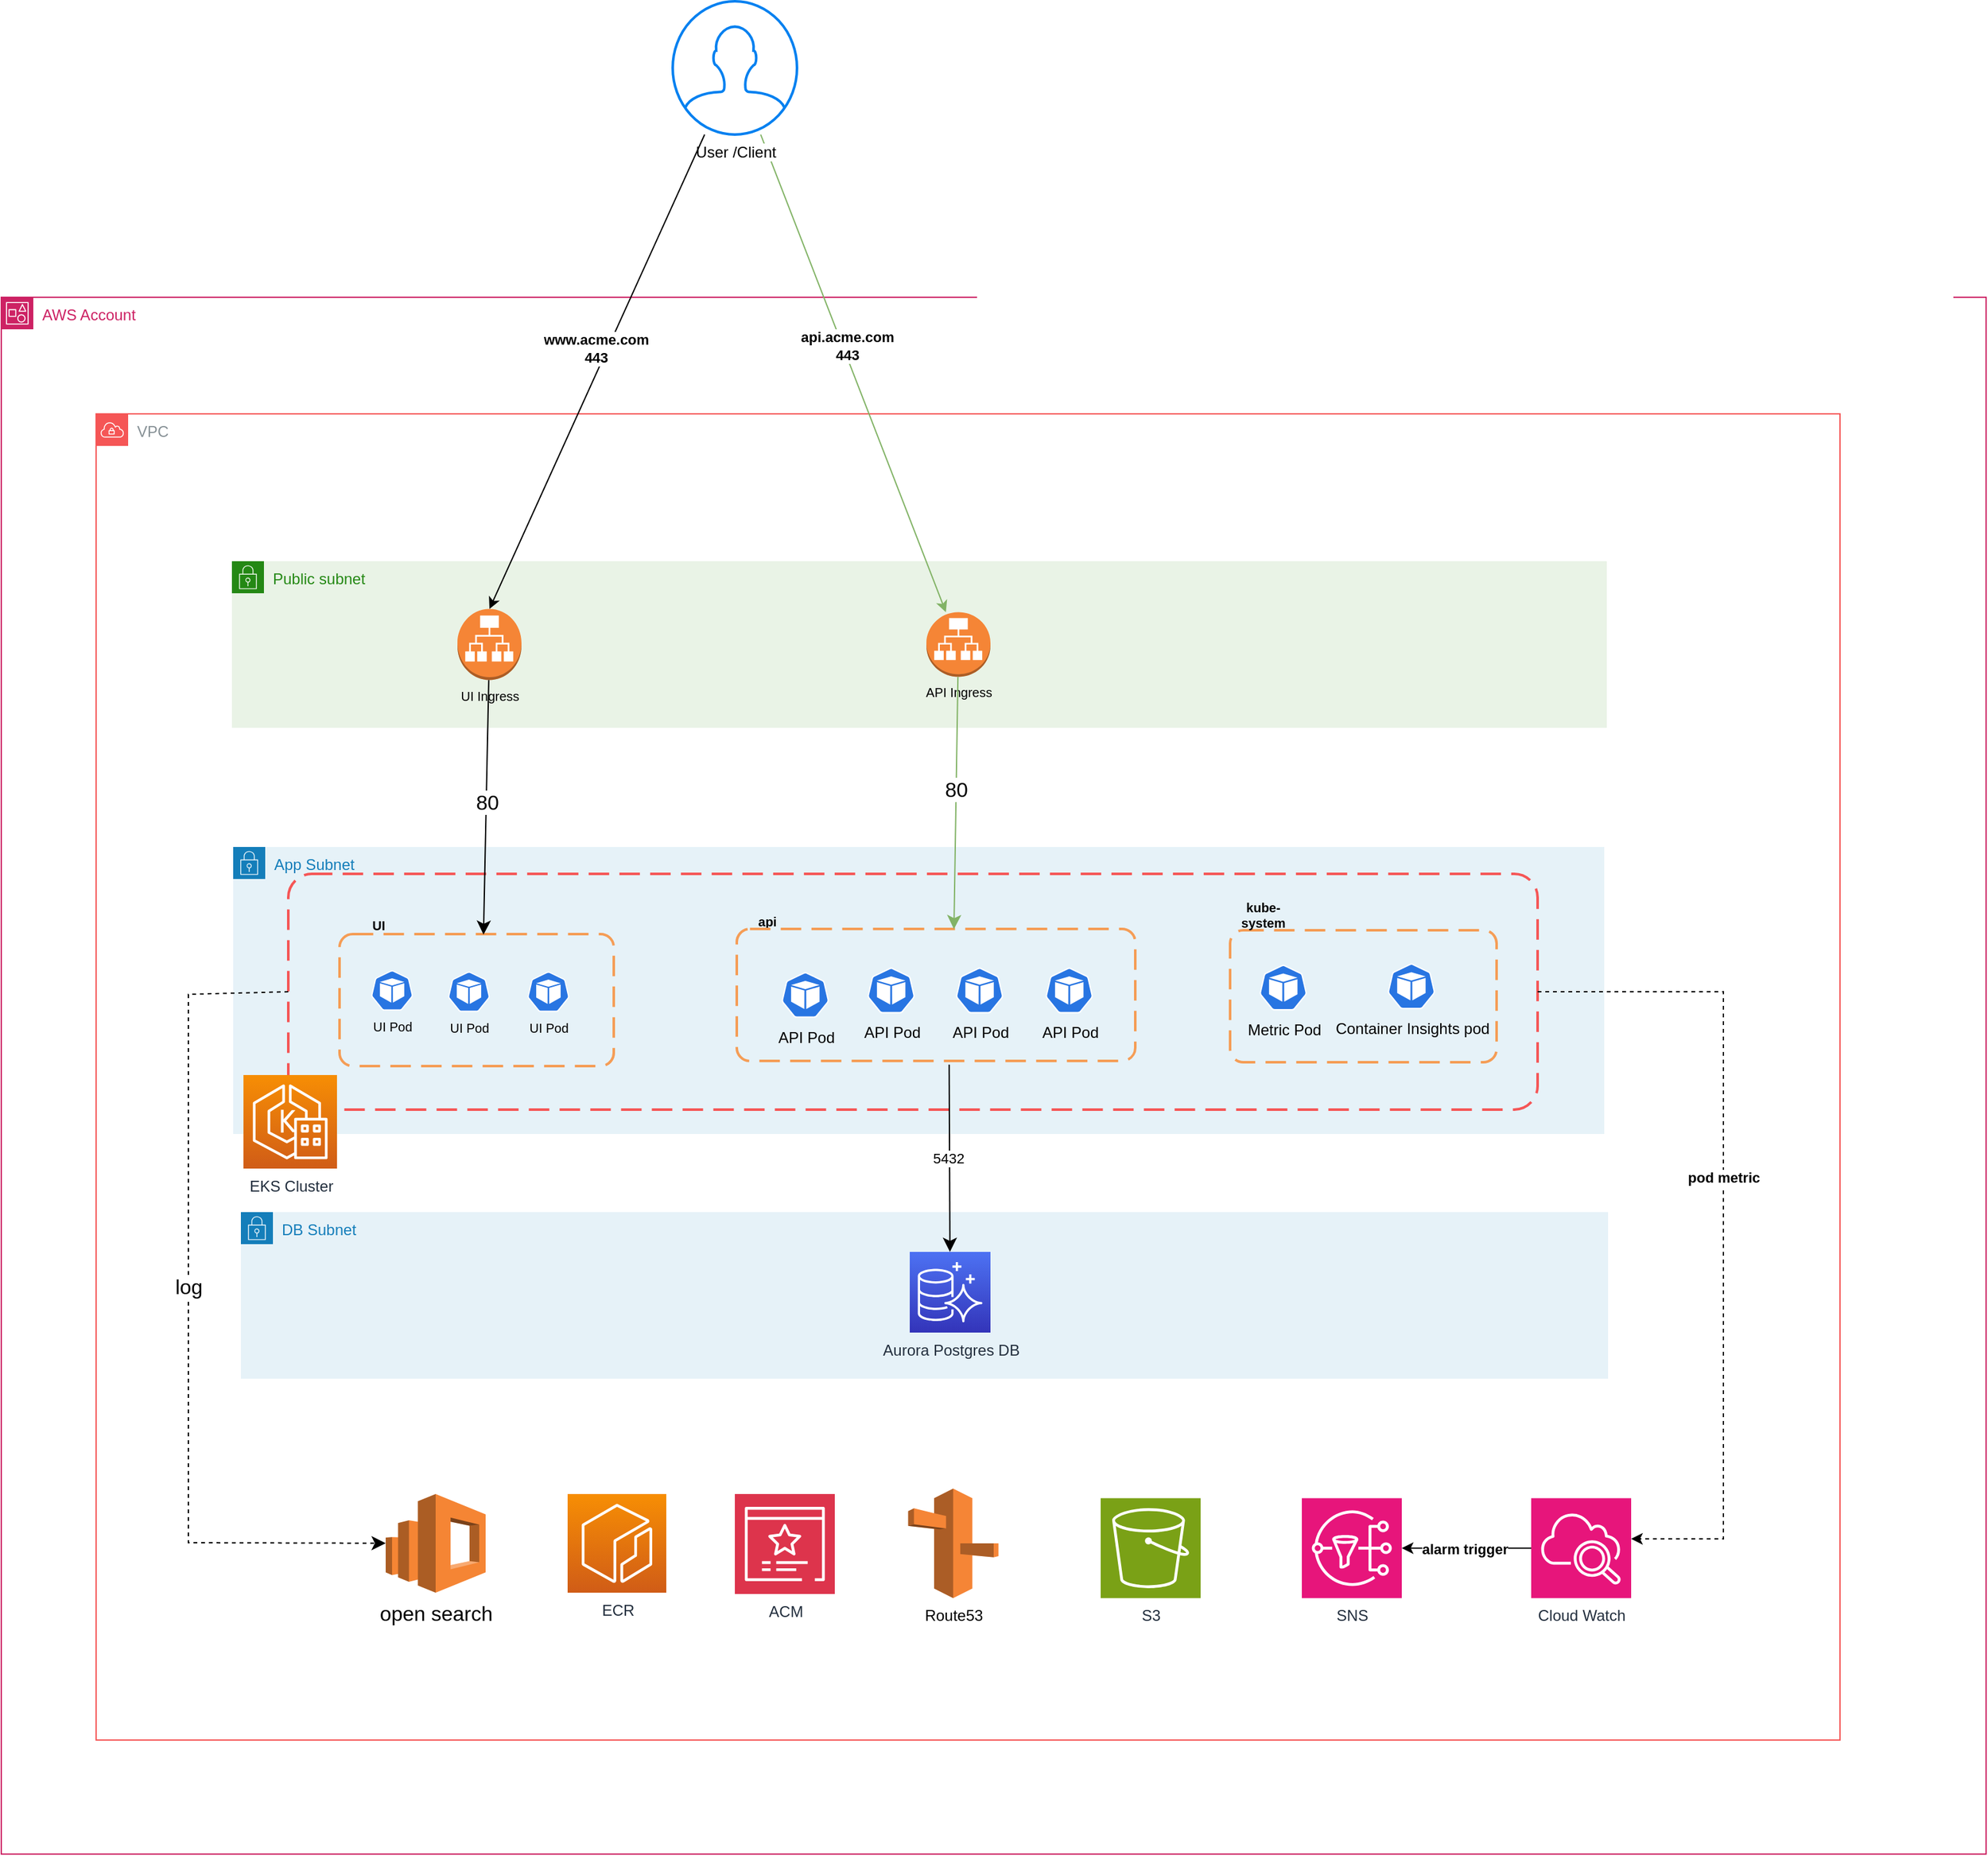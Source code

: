 <mxfile version="21.8.0" type="device">
  <diagram name="Page-1" id="D8Nw5FXwgEszm3tuwScA">
    <mxGraphModel dx="1615" dy="1058" grid="0" gridSize="10" guides="1" tooltips="1" connect="1" arrows="1" fold="1" page="0" pageScale="1" pageWidth="850" pageHeight="1100" math="0" shadow="0">
      <root>
        <mxCell id="0" />
        <mxCell id="1" parent="0" />
        <mxCell id="_K5TgTp11b02C-DQ9G_8-1" value="AWS Account" style="points=[[0,0],[0.25,0],[0.5,0],[0.75,0],[1,0],[1,0.25],[1,0.5],[1,0.75],[1,1],[0.75,1],[0.5,1],[0.25,1],[0,1],[0,0.75],[0,0.5],[0,0.25]];outlineConnect=0;gradientColor=none;html=1;whiteSpace=wrap;fontSize=12;fontStyle=0;container=1;pointerEvents=0;collapsible=0;recursiveResize=0;shape=mxgraph.aws4.group;grIcon=mxgraph.aws4.group_account;strokeColor=#CD2264;fillColor=none;verticalAlign=top;align=left;spacingLeft=30;fontColor=#CD2264;dashed=0;movable=1;resizable=1;rotatable=1;deletable=1;editable=1;locked=0;connectable=1;" parent="1" vertex="1">
          <mxGeometry x="-313" y="86" width="1549" height="1215" as="geometry" />
        </mxCell>
        <mxCell id="_K5TgTp11b02C-DQ9G_8-2" value="VPC" style="sketch=0;outlineConnect=0;gradientColor=none;html=1;whiteSpace=wrap;fontSize=12;fontStyle=0;shape=mxgraph.aws4.group;grIcon=mxgraph.aws4.group_vpc;strokeColor=#f55656;fillColor=none;verticalAlign=top;align=left;spacingLeft=30;fontColor=#879196;dashed=0;movable=1;resizable=1;rotatable=1;deletable=1;editable=1;locked=0;connectable=1;" parent="_K5TgTp11b02C-DQ9G_8-1" vertex="1">
          <mxGeometry x="74" y="91" width="1361" height="1035" as="geometry" />
        </mxCell>
        <mxCell id="SP3IcY2rd0yNS91NgwFC-3" value="Public subnet" style="points=[[0,0],[0.25,0],[0.5,0],[0.75,0],[1,0],[1,0.25],[1,0.5],[1,0.75],[1,1],[0.75,1],[0.5,1],[0.25,1],[0,1],[0,0.75],[0,0.5],[0,0.25]];outlineConnect=0;gradientColor=none;html=1;whiteSpace=wrap;fontSize=12;fontStyle=0;container=1;pointerEvents=0;collapsible=0;recursiveResize=0;shape=mxgraph.aws4.group;grIcon=mxgraph.aws4.group_security_group;grStroke=0;strokeColor=#248814;fillColor=#E9F3E6;verticalAlign=top;align=left;spacingLeft=30;fontColor=#248814;dashed=0;movable=1;resizable=1;rotatable=1;deletable=1;editable=1;locked=0;connectable=1;" parent="_K5TgTp11b02C-DQ9G_8-1" vertex="1">
          <mxGeometry x="180" y="206" width="1073" height="130" as="geometry" />
        </mxCell>
        <mxCell id="SP3IcY2rd0yNS91NgwFC-16" value="UI Ingress" style="outlineConnect=0;dashed=0;verticalLabelPosition=bottom;verticalAlign=top;align=center;html=1;shape=mxgraph.aws3.application_load_balancer;fillColor=#F58536;gradientColor=none;fontSize=10;" parent="SP3IcY2rd0yNS91NgwFC-3" vertex="1">
          <mxGeometry x="176" y="37.25" width="50" height="55.5" as="geometry" />
        </mxCell>
        <mxCell id="SP3IcY2rd0yNS91NgwFC-4" value="App Subnet" style="points=[[0,0],[0.25,0],[0.5,0],[0.75,0],[1,0],[1,0.25],[1,0.5],[1,0.75],[1,1],[0.75,1],[0.5,1],[0.25,1],[0,1],[0,0.75],[0,0.5],[0,0.25]];outlineConnect=0;gradientColor=none;html=1;whiteSpace=wrap;fontSize=12;fontStyle=0;container=0;pointerEvents=0;collapsible=0;recursiveResize=0;shape=mxgraph.aws4.group;grIcon=mxgraph.aws4.group_security_group;grStroke=0;strokeColor=#147EBA;fillColor=#E6F2F8;verticalAlign=top;align=left;spacingLeft=30;fontColor=#147EBA;dashed=0;" parent="_K5TgTp11b02C-DQ9G_8-1" vertex="1">
          <mxGeometry x="181" y="429" width="1070" height="224" as="geometry" />
        </mxCell>
        <mxCell id="KCucEBvM2V7j6gohzdWu-1" value="" style="rounded=1;arcSize=10;dashed=1;strokeColor=#f55656;fillColor=none;gradientColor=none;dashPattern=8 4;strokeWidth=2;fontSize=16;" parent="_K5TgTp11b02C-DQ9G_8-1" vertex="1">
          <mxGeometry x="224" y="450" width="975" height="184" as="geometry" />
        </mxCell>
        <mxCell id="SP3IcY2rd0yNS91NgwFC-28" value="DB Subnet" style="points=[[0,0],[0.25,0],[0.5,0],[0.75,0],[1,0],[1,0.25],[1,0.5],[1,0.75],[1,1],[0.75,1],[0.5,1],[0.25,1],[0,1],[0,0.75],[0,0.5],[0,0.25]];outlineConnect=0;gradientColor=none;html=1;whiteSpace=wrap;fontSize=12;fontStyle=0;container=1;pointerEvents=0;collapsible=0;recursiveResize=0;shape=mxgraph.aws4.group;grIcon=mxgraph.aws4.group_security_group;grStroke=0;strokeColor=#147EBA;fillColor=#E6F2F8;verticalAlign=top;align=left;spacingLeft=30;fontColor=#147EBA;dashed=1;" parent="_K5TgTp11b02C-DQ9G_8-1" vertex="1">
          <mxGeometry x="187" y="714" width="1067" height="130" as="geometry" />
        </mxCell>
        <mxCell id="SP3IcY2rd0yNS91NgwFC-53" style="edgeStyle=none;curved=0;rounded=0;orthogonalLoop=1;jettySize=auto;html=1;fontSize=12;startSize=8;endSize=8;dashed=1;exitX=0;exitY=0.5;exitDx=0;exitDy=0;" parent="_K5TgTp11b02C-DQ9G_8-1" source="KCucEBvM2V7j6gohzdWu-1" target="SP3IcY2rd0yNS91NgwFC-51" edge="1">
          <mxGeometry relative="1" as="geometry">
            <Array as="points">
              <mxPoint x="146" y="544" />
              <mxPoint x="146" y="972" />
            </Array>
          </mxGeometry>
        </mxCell>
        <mxCell id="SP3IcY2rd0yNS91NgwFC-54" value="log" style="edgeLabel;html=1;align=center;verticalAlign=middle;resizable=0;points=[];fontSize=16;" parent="SP3IcY2rd0yNS91NgwFC-53" vertex="1" connectable="0">
          <mxGeometry x="-0.075" relative="1" as="geometry">
            <mxPoint as="offset" />
          </mxGeometry>
        </mxCell>
        <mxCell id="SP3IcY2rd0yNS91NgwFC-6" value="" style="rounded=1;arcSize=10;dashed=1;strokeColor=#F59D56;fillColor=none;gradientColor=none;dashPattern=8 4;strokeWidth=2;fontSize=16;" parent="_K5TgTp11b02C-DQ9G_8-1" vertex="1">
          <mxGeometry x="264" y="497" width="214" height="103" as="geometry" />
        </mxCell>
        <mxCell id="SP3IcY2rd0yNS91NgwFC-15" value="UI Pod" style="sketch=0;html=1;dashed=0;whitespace=wrap;fillColor=#2875E2;strokeColor=#ffffff;points=[[0.005,0.63,0],[0.1,0.2,0],[0.9,0.2,0],[0.5,0,0],[0.995,0.63,0],[0.72,0.99,0],[0.5,1,0],[0.28,0.99,0]];verticalLabelPosition=bottom;align=center;verticalAlign=top;shape=mxgraph.kubernetes.icon;prIcon=pod;fontSize=10;" parent="_K5TgTp11b02C-DQ9G_8-1" vertex="1">
          <mxGeometry x="284" y="525.25" width="42" height="31.5" as="geometry" />
        </mxCell>
        <mxCell id="SP3IcY2rd0yNS91NgwFC-17" style="edgeStyle=none;curved=1;rounded=0;orthogonalLoop=1;jettySize=auto;html=1;entryX=0.525;entryY=0.004;entryDx=0;entryDy=0;entryPerimeter=0;fontSize=12;startSize=8;endSize=8;" parent="_K5TgTp11b02C-DQ9G_8-1" source="SP3IcY2rd0yNS91NgwFC-16" target="SP3IcY2rd0yNS91NgwFC-6" edge="1">
          <mxGeometry relative="1" as="geometry" />
        </mxCell>
        <mxCell id="SP3IcY2rd0yNS91NgwFC-18" value="80" style="edgeLabel;html=1;align=center;verticalAlign=middle;resizable=0;points=[];fontSize=16;" parent="SP3IcY2rd0yNS91NgwFC-17" vertex="1" connectable="0">
          <mxGeometry x="-0.046" relative="1" as="geometry">
            <mxPoint as="offset" />
          </mxGeometry>
        </mxCell>
        <mxCell id="SP3IcY2rd0yNS91NgwFC-26" value="&lt;b&gt;UI&amp;nbsp;&lt;/b&gt;" style="text;html=1;strokeColor=none;fillColor=none;align=center;verticalAlign=middle;whiteSpace=wrap;rounded=0;fontSize=10;" parent="_K5TgTp11b02C-DQ9G_8-1" vertex="1">
          <mxGeometry x="266" y="475" width="60" height="30" as="geometry" />
        </mxCell>
        <mxCell id="SP3IcY2rd0yNS91NgwFC-51" value="open search" style="outlineConnect=0;dashed=0;verticalLabelPosition=bottom;verticalAlign=top;align=center;html=1;shape=mxgraph.aws3.elasticsearch_service;fillColor=#F58534;gradientColor=none;fontSize=16;" parent="_K5TgTp11b02C-DQ9G_8-1" vertex="1">
          <mxGeometry x="300" y="934" width="78" height="77" as="geometry" />
        </mxCell>
        <mxCell id="SP3IcY2rd0yNS91NgwFC-82" value="ECR" style="sketch=0;points=[[0,0,0],[0.25,0,0],[0.5,0,0],[0.75,0,0],[1,0,0],[0,1,0],[0.25,1,0],[0.5,1,0],[0.75,1,0],[1,1,0],[0,0.25,0],[0,0.5,0],[0,0.75,0],[1,0.25,0],[1,0.5,0],[1,0.75,0]];outlineConnect=0;fontColor=#232F3E;gradientColor=#F78E04;gradientDirection=north;fillColor=#D05C17;strokeColor=#ffffff;dashed=0;verticalLabelPosition=bottom;verticalAlign=top;align=center;html=1;fontSize=12;fontStyle=0;aspect=fixed;shape=mxgraph.aws4.resourceIcon;resIcon=mxgraph.aws4.ecr;" parent="_K5TgTp11b02C-DQ9G_8-1" vertex="1">
          <mxGeometry x="442" y="934" width="77" height="77" as="geometry" />
        </mxCell>
        <mxCell id="SP3IcY2rd0yNS91NgwFC-5" value="EKS Cluster" style="sketch=0;points=[[0,0,0],[0.25,0,0],[0.5,0,0],[0.75,0,0],[1,0,0],[0,1,0],[0.25,1,0],[0.5,1,0],[0.75,1,0],[1,1,0],[0,0.25,0],[0,0.5,0],[0,0.75,0],[1,0.25,0],[1,0.5,0],[1,0.75,0]];outlineConnect=0;fontColor=#232F3E;gradientColor=#F78E04;gradientDirection=north;fillColor=#D05C17;strokeColor=#ffffff;dashed=0;verticalLabelPosition=bottom;verticalAlign=top;align=center;html=1;fontSize=12;fontStyle=0;aspect=fixed;shape=mxgraph.aws4.resourceIcon;resIcon=mxgraph.aws4.eks_anywhere;" parent="_K5TgTp11b02C-DQ9G_8-1" vertex="1">
          <mxGeometry x="189" y="607" width="73" height="73" as="geometry" />
        </mxCell>
        <mxCell id="iGsWUzOrBs5eR6An87N_-11" value="&lt;b&gt;api&lt;/b&gt;" style="text;html=1;strokeColor=none;fillColor=none;align=center;verticalAlign=middle;whiteSpace=wrap;rounded=0;fontSize=10;" parent="_K5TgTp11b02C-DQ9G_8-1" vertex="1">
          <mxGeometry x="568" y="472" width="60" height="30" as="geometry" />
        </mxCell>
        <mxCell id="Ws0uSQMyUyCY-R3nEcLO-1" value="UI Pod" style="sketch=0;html=1;dashed=0;whitespace=wrap;fillColor=#2875E2;strokeColor=#ffffff;points=[[0.005,0.63,0],[0.1,0.2,0],[0.9,0.2,0],[0.5,0,0],[0.995,0.63,0],[0.72,0.99,0],[0.5,1,0],[0.28,0.99,0]];verticalLabelPosition=bottom;align=center;verticalAlign=top;shape=mxgraph.kubernetes.icon;prIcon=pod;fontSize=10;" vertex="1" parent="_K5TgTp11b02C-DQ9G_8-1">
          <mxGeometry x="344" y="526.25" width="42" height="31.5" as="geometry" />
        </mxCell>
        <mxCell id="Ws0uSQMyUyCY-R3nEcLO-2" value="UI Pod" style="sketch=0;html=1;dashed=0;whitespace=wrap;fillColor=#2875E2;strokeColor=#ffffff;points=[[0.005,0.63,0],[0.1,0.2,0],[0.9,0.2,0],[0.5,0,0],[0.995,0.63,0],[0.72,0.99,0],[0.5,1,0],[0.28,0.99,0]];verticalLabelPosition=bottom;align=center;verticalAlign=top;shape=mxgraph.kubernetes.icon;prIcon=pod;fontSize=10;" vertex="1" parent="_K5TgTp11b02C-DQ9G_8-1">
          <mxGeometry x="406" y="526.25" width="42" height="31.5" as="geometry" />
        </mxCell>
        <mxCell id="SP3IcY2rd0yNS91NgwFC-31" value="Aurora Postgres DB" style="sketch=0;points=[[0,0,0],[0.25,0,0],[0.5,0,0],[0.75,0,0],[1,0,0],[0,1,0],[0.25,1,0],[0.5,1,0],[0.75,1,0],[1,1,0],[0,0.25,0],[0,0.5,0],[0,0.75,0],[1,0.25,0],[1,0.5,0],[1,0.75,0]];outlineConnect=0;fontColor=#232F3E;gradientColor=#4D72F3;gradientDirection=north;fillColor=#3334B9;strokeColor=#ffffff;dashed=0;verticalLabelPosition=bottom;verticalAlign=top;align=center;html=1;fontSize=12;fontStyle=0;aspect=fixed;shape=mxgraph.aws4.resourceIcon;resIcon=mxgraph.aws4.aurora;" parent="_K5TgTp11b02C-DQ9G_8-1" vertex="1">
          <mxGeometry x="709" y="745" width="63" height="63" as="geometry" />
        </mxCell>
        <mxCell id="Ws0uSQMyUyCY-R3nEcLO-8" value="ACM" style="sketch=0;points=[[0,0,0],[0.25,0,0],[0.5,0,0],[0.75,0,0],[1,0,0],[0,1,0],[0.25,1,0],[0.5,1,0],[0.75,1,0],[1,1,0],[0,0.25,0],[0,0.5,0],[0,0.75,0],[1,0.25,0],[1,0.5,0],[1,0.75,0]];outlineConnect=0;fontColor=#232F3E;fillColor=#DD344C;strokeColor=#ffffff;dashed=0;verticalLabelPosition=bottom;verticalAlign=top;align=center;html=1;fontSize=12;fontStyle=0;aspect=fixed;shape=mxgraph.aws4.resourceIcon;resIcon=mxgraph.aws4.certificate_manager_3;" vertex="1" parent="_K5TgTp11b02C-DQ9G_8-1">
          <mxGeometry x="572.5" y="934" width="78" height="78" as="geometry" />
        </mxCell>
        <mxCell id="Ws0uSQMyUyCY-R3nEcLO-9" value="" style="rounded=1;arcSize=10;dashed=1;strokeColor=#F59D56;fillColor=none;gradientColor=none;dashPattern=8 4;strokeWidth=2;fontSize=16;" vertex="1" parent="_K5TgTp11b02C-DQ9G_8-1">
          <mxGeometry x="959" y="494" width="208" height="103" as="geometry" />
        </mxCell>
        <mxCell id="Ws0uSQMyUyCY-R3nEcLO-10" value="Metric Pod" style="sketch=0;html=1;dashed=0;whitespace=wrap;fillColor=#2875E2;strokeColor=#ffffff;points=[[0.005,0.63,0],[0.1,0.2,0],[0.9,0.2,0],[0.5,0,0],[0.995,0.63,0],[0.72,0.99,0],[0.5,1,0],[0.28,0.99,0]];verticalLabelPosition=bottom;align=center;verticalAlign=top;shape=mxgraph.kubernetes.icon;prIcon=pod;fontSize=12;" vertex="1" parent="_K5TgTp11b02C-DQ9G_8-1">
          <mxGeometry x="982" y="519.75" width="37" height="38" as="geometry" />
        </mxCell>
        <mxCell id="Ws0uSQMyUyCY-R3nEcLO-11" value="Container&amp;nbsp;Insights pod" style="sketch=0;html=1;dashed=0;whitespace=wrap;fillColor=#2875E2;strokeColor=#ffffff;points=[[0.005,0.63,0],[0.1,0.2,0],[0.9,0.2,0],[0.5,0,0],[0.995,0.63,0],[0.72,0.99,0],[0.5,1,0],[0.28,0.99,0]];verticalLabelPosition=bottom;align=center;verticalAlign=top;shape=mxgraph.kubernetes.icon;prIcon=pod;fontSize=12;" vertex="1" parent="_K5TgTp11b02C-DQ9G_8-1">
          <mxGeometry x="1082" y="518.75" width="37" height="38" as="geometry" />
        </mxCell>
        <mxCell id="Ws0uSQMyUyCY-R3nEcLO-12" value="&lt;b&gt;kube-system&lt;/b&gt;" style="text;html=1;strokeColor=none;fillColor=none;align=center;verticalAlign=middle;whiteSpace=wrap;rounded=0;fontSize=10;" vertex="1" parent="_K5TgTp11b02C-DQ9G_8-1">
          <mxGeometry x="955" y="467" width="60" height="30" as="geometry" />
        </mxCell>
        <mxCell id="Ws0uSQMyUyCY-R3nEcLO-14" style="edgeStyle=orthogonalEdgeStyle;rounded=0;orthogonalLoop=1;jettySize=auto;html=1;dashed=1;exitX=1;exitY=0.5;exitDx=0;exitDy=0;" edge="1" parent="_K5TgTp11b02C-DQ9G_8-1" source="KCucEBvM2V7j6gohzdWu-1" target="Ws0uSQMyUyCY-R3nEcLO-13">
          <mxGeometry relative="1" as="geometry">
            <Array as="points">
              <mxPoint x="1344" y="542" />
              <mxPoint x="1344" y="969" />
            </Array>
          </mxGeometry>
        </mxCell>
        <mxCell id="Ws0uSQMyUyCY-R3nEcLO-15" value="pod metric" style="edgeLabel;html=1;align=center;verticalAlign=middle;resizable=0;points=[];fontStyle=1" vertex="1" connectable="0" parent="Ws0uSQMyUyCY-R3nEcLO-14">
          <mxGeometry x="-0.099" relative="1" as="geometry">
            <mxPoint as="offset" />
          </mxGeometry>
        </mxCell>
        <mxCell id="Ws0uSQMyUyCY-R3nEcLO-13" value="Cloud Watch" style="sketch=0;points=[[0,0,0],[0.25,0,0],[0.5,0,0],[0.75,0,0],[1,0,0],[0,1,0],[0.25,1,0],[0.5,1,0],[0.75,1,0],[1,1,0],[0,0.25,0],[0,0.5,0],[0,0.75,0],[1,0.25,0],[1,0.5,0],[1,0.75,0]];points=[[0,0,0],[0.25,0,0],[0.5,0,0],[0.75,0,0],[1,0,0],[0,1,0],[0.25,1,0],[0.5,1,0],[0.75,1,0],[1,1,0],[0,0.25,0],[0,0.5,0],[0,0.75,0],[1,0.25,0],[1,0.5,0],[1,0.75,0]];outlineConnect=0;fontColor=#232F3E;fillColor=#E7157B;strokeColor=#ffffff;dashed=0;verticalLabelPosition=bottom;verticalAlign=top;align=center;html=1;fontSize=12;fontStyle=0;aspect=fixed;shape=mxgraph.aws4.resourceIcon;resIcon=mxgraph.aws4.cloudwatch_2;" vertex="1" parent="_K5TgTp11b02C-DQ9G_8-1">
          <mxGeometry x="1194" y="937.25" width="78" height="78" as="geometry" />
        </mxCell>
        <mxCell id="Ws0uSQMyUyCY-R3nEcLO-16" value="SNS" style="sketch=0;points=[[0,0,0],[0.25,0,0],[0.5,0,0],[0.75,0,0],[1,0,0],[0,1,0],[0.25,1,0],[0.5,1,0],[0.75,1,0],[1,1,0],[0,0.25,0],[0,0.5,0],[0,0.75,0],[1,0.25,0],[1,0.5,0],[1,0.75,0]];outlineConnect=0;fontColor=#232F3E;fillColor=#E7157B;strokeColor=#ffffff;dashed=0;verticalLabelPosition=bottom;verticalAlign=top;align=center;html=1;fontSize=12;fontStyle=0;aspect=fixed;shape=mxgraph.aws4.resourceIcon;resIcon=mxgraph.aws4.sns;" vertex="1" parent="_K5TgTp11b02C-DQ9G_8-1">
          <mxGeometry x="1015" y="937.25" width="78" height="78" as="geometry" />
        </mxCell>
        <mxCell id="Ws0uSQMyUyCY-R3nEcLO-17" style="edgeStyle=orthogonalEdgeStyle;rounded=0;orthogonalLoop=1;jettySize=auto;html=1;entryX=1;entryY=0.5;entryDx=0;entryDy=0;entryPerimeter=0;" edge="1" parent="_K5TgTp11b02C-DQ9G_8-1" source="Ws0uSQMyUyCY-R3nEcLO-13" target="Ws0uSQMyUyCY-R3nEcLO-16">
          <mxGeometry relative="1" as="geometry" />
        </mxCell>
        <mxCell id="Ws0uSQMyUyCY-R3nEcLO-18" value="alarm trigger" style="edgeLabel;html=1;align=center;verticalAlign=middle;resizable=0;points=[];fontStyle=1" vertex="1" connectable="0" parent="Ws0uSQMyUyCY-R3nEcLO-17">
          <mxGeometry x="0.036" relative="1" as="geometry">
            <mxPoint as="offset" />
          </mxGeometry>
        </mxCell>
        <mxCell id="Ws0uSQMyUyCY-R3nEcLO-19" value="S3" style="sketch=0;points=[[0,0,0],[0.25,0,0],[0.5,0,0],[0.75,0,0],[1,0,0],[0,1,0],[0.25,1,0],[0.5,1,0],[0.75,1,0],[1,1,0],[0,0.25,0],[0,0.5,0],[0,0.75,0],[1,0.25,0],[1,0.5,0],[1,0.75,0]];outlineConnect=0;fontColor=#232F3E;fillColor=#7AA116;strokeColor=#ffffff;dashed=0;verticalLabelPosition=bottom;verticalAlign=top;align=center;html=1;fontSize=12;fontStyle=0;aspect=fixed;shape=mxgraph.aws4.resourceIcon;resIcon=mxgraph.aws4.s3;" vertex="1" parent="_K5TgTp11b02C-DQ9G_8-1">
          <mxGeometry x="858" y="937.25" width="78" height="78" as="geometry" />
        </mxCell>
        <mxCell id="Ws0uSQMyUyCY-R3nEcLO-28" value="Route53" style="outlineConnect=0;dashed=0;verticalLabelPosition=bottom;verticalAlign=top;align=center;html=1;shape=mxgraph.aws3.route_53;fillColor=#F58536;gradientColor=none;" vertex="1" parent="_K5TgTp11b02C-DQ9G_8-1">
          <mxGeometry x="707.75" y="929.75" width="70.5" height="85.5" as="geometry" />
        </mxCell>
        <mxCell id="SP3IcY2rd0yNS91NgwFC-22" value="API Ingress" style="outlineConnect=0;dashed=0;verticalLabelPosition=bottom;verticalAlign=top;align=center;html=1;shape=mxgraph.aws3.application_load_balancer;fillColor=#F58536;gradientColor=none;fontSize=10;" parent="_K5TgTp11b02C-DQ9G_8-1" vertex="1">
          <mxGeometry x="722" y="245.75" width="50" height="50.5" as="geometry" />
        </mxCell>
        <mxCell id="iGsWUzOrBs5eR6An87N_-6" value="" style="rounded=1;arcSize=10;dashed=1;strokeColor=#F59D56;fillColor=none;gradientColor=none;dashPattern=8 4;strokeWidth=2;fontSize=16;" parent="1" vertex="1">
          <mxGeometry x="261" y="579" width="311" height="103" as="geometry" />
        </mxCell>
        <mxCell id="iGsWUzOrBs5eR6An87N_-7" value="API Pod" style="sketch=0;html=1;dashed=0;whitespace=wrap;fillColor=#2875E2;strokeColor=#ffffff;points=[[0.005,0.63,0],[0.1,0.2,0],[0.9,0.2,0],[0.5,0,0],[0.995,0.63,0],[0.72,0.99,0],[0.5,1,0],[0.28,0.99,0]];verticalLabelPosition=bottom;align=center;verticalAlign=top;shape=mxgraph.kubernetes.icon;prIcon=pod;fontSize=12;" parent="1" vertex="1">
          <mxGeometry x="296" y="611.5" width="37" height="38" as="geometry" />
        </mxCell>
        <mxCell id="iGsWUzOrBs5eR6An87N_-9" style="edgeStyle=none;curved=1;rounded=0;orthogonalLoop=1;jettySize=auto;html=1;entryX=0.545;entryY=0.001;entryDx=0;entryDy=0;entryPerimeter=0;fontSize=12;startSize=8;endSize=8;strokeColor=#82b366;fillColor=#d5e8d4;" parent="1" source="SP3IcY2rd0yNS91NgwFC-22" target="iGsWUzOrBs5eR6An87N_-6" edge="1">
          <mxGeometry relative="1" as="geometry" />
        </mxCell>
        <mxCell id="iGsWUzOrBs5eR6An87N_-10" value="80" style="edgeLabel;html=1;align=center;verticalAlign=middle;resizable=0;points=[];fontSize=16;" parent="iGsWUzOrBs5eR6An87N_-9" vertex="1" connectable="0">
          <mxGeometry x="-0.104" relative="1" as="geometry">
            <mxPoint as="offset" />
          </mxGeometry>
        </mxCell>
        <mxCell id="Ws0uSQMyUyCY-R3nEcLO-3" value="API Pod" style="sketch=0;html=1;dashed=0;whitespace=wrap;fillColor=#2875E2;strokeColor=#ffffff;points=[[0.005,0.63,0],[0.1,0.2,0],[0.9,0.2,0],[0.5,0,0],[0.995,0.63,0],[0.72,0.99,0],[0.5,1,0],[0.28,0.99,0]];verticalLabelPosition=bottom;align=center;verticalAlign=top;shape=mxgraph.kubernetes.icon;prIcon=pod;fontSize=12;" vertex="1" parent="1">
          <mxGeometry x="363" y="608" width="37" height="38" as="geometry" />
        </mxCell>
        <mxCell id="Ws0uSQMyUyCY-R3nEcLO-4" value="API Pod" style="sketch=0;html=1;dashed=0;whitespace=wrap;fillColor=#2875E2;strokeColor=#ffffff;points=[[0.005,0.63,0],[0.1,0.2,0],[0.9,0.2,0],[0.5,0,0],[0.995,0.63,0],[0.72,0.99,0],[0.5,1,0],[0.28,0.99,0]];verticalLabelPosition=bottom;align=center;verticalAlign=top;shape=mxgraph.kubernetes.icon;prIcon=pod;fontSize=12;" vertex="1" parent="1">
          <mxGeometry x="432" y="608" width="37" height="38" as="geometry" />
        </mxCell>
        <mxCell id="Ws0uSQMyUyCY-R3nEcLO-5" value="API Pod" style="sketch=0;html=1;dashed=0;whitespace=wrap;fillColor=#2875E2;strokeColor=#ffffff;points=[[0.005,0.63,0],[0.1,0.2,0],[0.9,0.2,0],[0.5,0,0],[0.995,0.63,0],[0.72,0.99,0],[0.5,1,0],[0.28,0.99,0]];verticalLabelPosition=bottom;align=center;verticalAlign=top;shape=mxgraph.kubernetes.icon;prIcon=pod;fontSize=12;" vertex="1" parent="1">
          <mxGeometry x="502" y="608" width="37" height="38" as="geometry" />
        </mxCell>
        <mxCell id="SP3IcY2rd0yNS91NgwFC-33" style="edgeStyle=none;curved=1;rounded=0;orthogonalLoop=1;jettySize=auto;html=1;fontSize=15;startSize=8;endSize=8;exitX=0.533;exitY=1.028;exitDx=0;exitDy=0;exitPerimeter=0;" parent="1" source="iGsWUzOrBs5eR6An87N_-6" target="SP3IcY2rd0yNS91NgwFC-31" edge="1">
          <mxGeometry relative="1" as="geometry">
            <mxPoint x="507.812" y="684" as="sourcePoint" />
          </mxGeometry>
        </mxCell>
        <mxCell id="Ws0uSQMyUyCY-R3nEcLO-6" value="5432" style="edgeLabel;html=1;align=center;verticalAlign=middle;resizable=0;points=[];" vertex="1" connectable="0" parent="SP3IcY2rd0yNS91NgwFC-33">
          <mxGeometry x="-0.008" y="-1" relative="1" as="geometry">
            <mxPoint as="offset" />
          </mxGeometry>
        </mxCell>
        <mxCell id="Ws0uSQMyUyCY-R3nEcLO-26" style="rounded=0;orthogonalLoop=1;jettySize=auto;html=1;fillColor=#d5e8d4;strokeColor=#82b366;" edge="1" parent="1" source="Ws0uSQMyUyCY-R3nEcLO-20" target="SP3IcY2rd0yNS91NgwFC-22">
          <mxGeometry relative="1" as="geometry" />
        </mxCell>
        <mxCell id="Ws0uSQMyUyCY-R3nEcLO-27" value="api.acme.com&lt;br&gt;443" style="edgeLabel;html=1;align=center;verticalAlign=middle;resizable=0;points=[];fontStyle=1" vertex="1" connectable="0" parent="Ws0uSQMyUyCY-R3nEcLO-26">
          <mxGeometry x="-0.296" y="-1" relative="1" as="geometry">
            <mxPoint x="17" y="33" as="offset" />
          </mxGeometry>
        </mxCell>
        <mxCell id="Ws0uSQMyUyCY-R3nEcLO-20" value="User /Client" style="html=1;verticalLabelPosition=bottom;align=center;labelBackgroundColor=#ffffff;verticalAlign=top;strokeWidth=2;strokeColor=#0080F0;shadow=0;dashed=0;shape=mxgraph.ios7.icons.user;" vertex="1" parent="1">
          <mxGeometry x="211" y="-145" width="97" height="104" as="geometry" />
        </mxCell>
        <mxCell id="Ws0uSQMyUyCY-R3nEcLO-22" style="orthogonalLoop=1;jettySize=auto;html=1;entryX=0.5;entryY=0;entryDx=0;entryDy=0;entryPerimeter=0;strokeColor=default;rounded=0;" edge="1" parent="1" source="Ws0uSQMyUyCY-R3nEcLO-20" target="SP3IcY2rd0yNS91NgwFC-16">
          <mxGeometry relative="1" as="geometry" />
        </mxCell>
        <mxCell id="Ws0uSQMyUyCY-R3nEcLO-25" value="www.acme.com&lt;br&gt;443" style="edgeLabel;html=1;align=center;verticalAlign=middle;resizable=0;points=[];fontStyle=1" vertex="1" connectable="0" parent="Ws0uSQMyUyCY-R3nEcLO-22">
          <mxGeometry x="-0.286" relative="1" as="geometry">
            <mxPoint x="-25" y="35" as="offset" />
          </mxGeometry>
        </mxCell>
      </root>
    </mxGraphModel>
  </diagram>
</mxfile>
